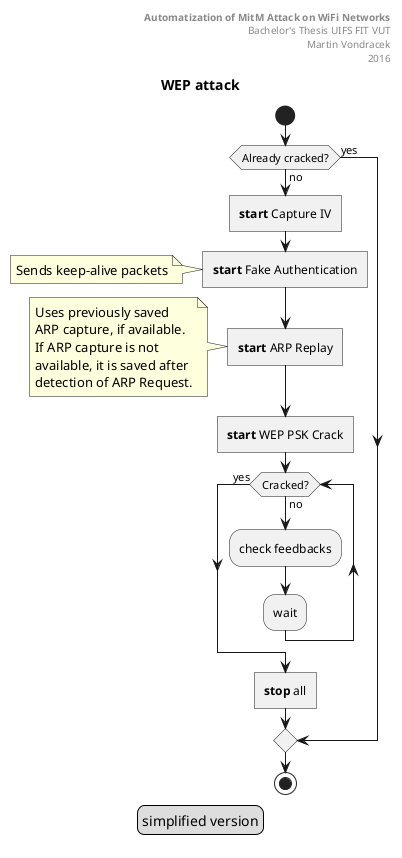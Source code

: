 @startuml
title WEP attack
header
**Automatization of MitM Attack on WiFi Networks**
Bachelor's Thesis UIFS FIT VUT
Martin Vondracek
2016
end header
legend
simplified version
end legend

start

if (Already cracked?) then (no)


    :**start** Capture IV]
    :**start** Fake Authentication]
    note
        Sends keep-alive packets
    end note
    :**start** ARP Replay]
    note
        Uses previously saved
        ARP capture, if available.
        If ARP capture is not
        available, it is saved after
        detection of ARP Request.
    end note

    :**start** WEP PSK Crack]

    while (Cracked?) is (no)
        :check feedbacks;
        :wait;
    end while (yes)

    :**stop** all]
else (yes)
endif
stop
@enduml